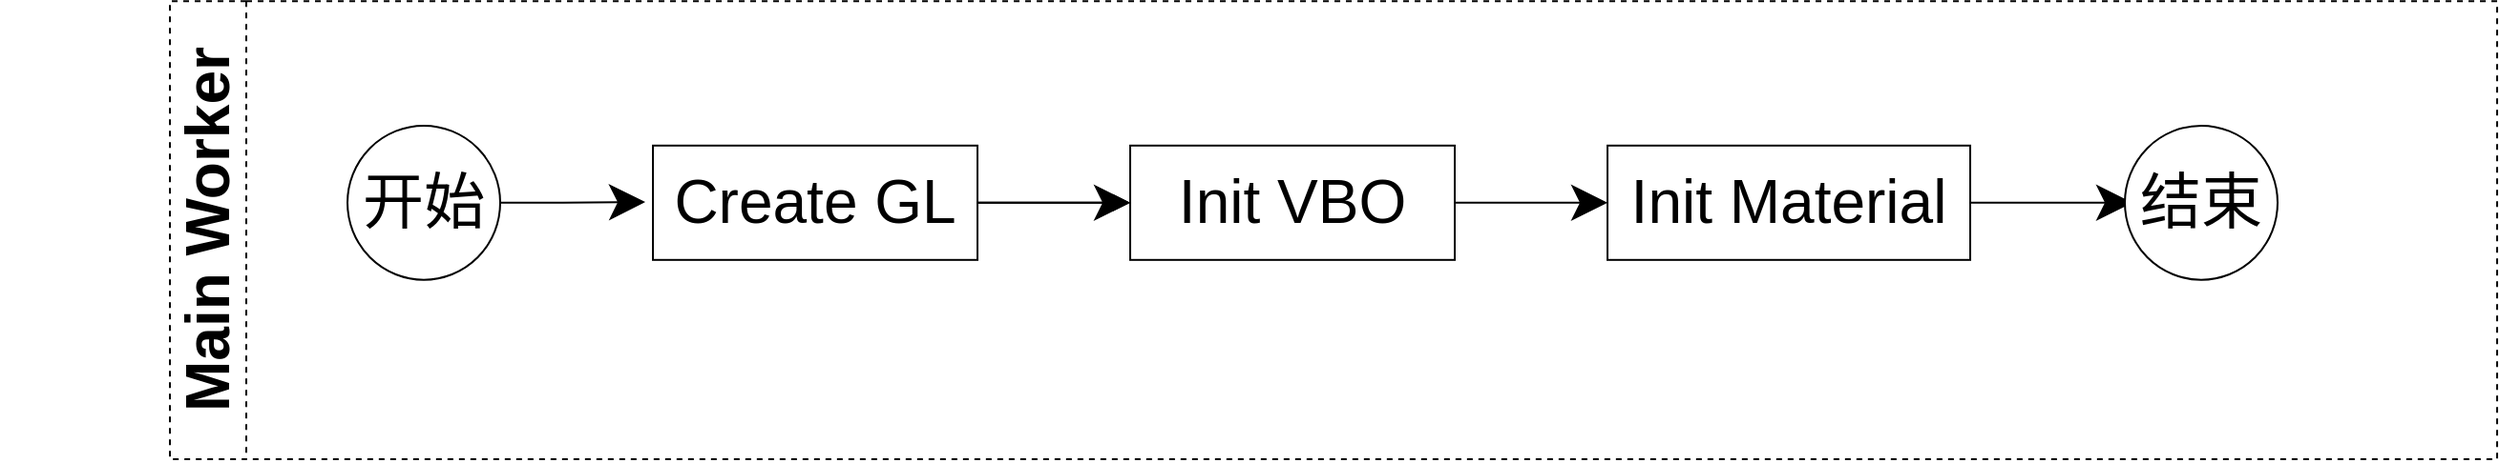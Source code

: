 <mxfile version="14.6.13" type="device"><diagram id="prtHgNgQTEPvFCAcTncT" name="Page-1"><mxGraphModel dx="3039" dy="1704" grid="1" gridSize="10" guides="1" tooltips="1" connect="1" arrows="1" fold="1" page="1" pageScale="1" pageWidth="827" pageHeight="1169" math="0" shadow="0"><root><mxCell id="0"/><mxCell id="1" parent="0"/><mxCell id="dNxyNK7c78bLwvsdeMH5-19" value="&lt;font style=&quot;font-size: 32px&quot;&gt;Main Worker&lt;/font&gt;" style="swimlane;html=1;childLayout=stackLayout;resizeParent=1;resizeParentMax=0;horizontal=0;startSize=40;horizontalStack=0;fontSize=22;dashed=1;" parent="1" vertex="1"><mxGeometry x="31" y="9.58" width="1219" height="240.42" as="geometry"><mxRectangle x="120" y="120" width="30" height="50" as="alternateBounds"/></mxGeometry></mxCell><mxCell id="dNxyNK7c78bLwvsdeMH5-35" style="edgeStyle=orthogonalEdgeStyle;rounded=0;orthogonalLoop=1;jettySize=auto;html=1;endArrow=classic;endFill=1;fontSize=22;" parent="1" edge="1"><mxGeometry relative="1" as="geometry"><mxPoint x="-50" y="64.59" as="sourcePoint"/><mxPoint x="-49.966" y="64.59" as="targetPoint"/></mxGeometry></mxCell><mxCell id="4QFXBRudnbNiF40zY8DR-7" value="" style="edgeStyle=orthogonalEdgeStyle;rounded=0;orthogonalLoop=1;jettySize=auto;html=1;fontSize=32;endSize=16;startSize=16;" parent="1" source="dNxyNK7c78bLwvsdeMH5-23" edge="1"><mxGeometry relative="1" as="geometry"><mxPoint x="280" y="115" as="targetPoint"/></mxGeometry></mxCell><mxCell id="dNxyNK7c78bLwvsdeMH5-23" value="开始" style="ellipse;whiteSpace=wrap;html=1;fontSize=32;" parent="1" vertex="1"><mxGeometry x="124" y="75.0" width="80" height="80.83" as="geometry"/></mxCell><mxCell id="4QFXBRudnbNiF40zY8DR-14" value="" style="edgeStyle=orthogonalEdgeStyle;rounded=0;orthogonalLoop=1;jettySize=auto;html=1;fontSize=32;" parent="1" source="4QFXBRudnbNiF40zY8DR-11" target="4QFXBRudnbNiF40zY8DR-13" edge="1"><mxGeometry relative="1" as="geometry"/></mxCell><mxCell id="4QFXBRudnbNiF40zY8DR-15" value="" style="edgeStyle=orthogonalEdgeStyle;rounded=0;orthogonalLoop=1;jettySize=auto;html=1;fontSize=32;endSize=16;startSize=16;" parent="1" source="4QFXBRudnbNiF40zY8DR-11" target="4QFXBRudnbNiF40zY8DR-13" edge="1"><mxGeometry relative="1" as="geometry"/></mxCell><mxCell id="4QFXBRudnbNiF40zY8DR-11" value="Create GL" style="whiteSpace=wrap;html=1;fontSize=32;" parent="1" vertex="1"><mxGeometry x="284" y="85.41" width="170" height="60" as="geometry"/></mxCell><mxCell id="4QFXBRudnbNiF40zY8DR-19" value="" style="edgeStyle=orthogonalEdgeStyle;rounded=0;orthogonalLoop=1;jettySize=auto;html=1;fontSize=32;startSize=16;endSize=16;" parent="1" source="4QFXBRudnbNiF40zY8DR-13" target="4QFXBRudnbNiF40zY8DR-18" edge="1"><mxGeometry relative="1" as="geometry"/></mxCell><mxCell id="4QFXBRudnbNiF40zY8DR-13" value="Init VBO" style="whiteSpace=wrap;html=1;fontSize=32;" parent="1" vertex="1"><mxGeometry x="534" y="85.41" width="170" height="60" as="geometry"/></mxCell><mxCell id="4QFXBRudnbNiF40zY8DR-21" value="" style="edgeStyle=orthogonalEdgeStyle;rounded=0;orthogonalLoop=1;jettySize=auto;html=1;fontSize=32;startSize=16;endSize=16;" parent="1" source="4QFXBRudnbNiF40zY8DR-18" edge="1"><mxGeometry relative="1" as="geometry"><mxPoint x="1059.0" y="115.41" as="targetPoint"/></mxGeometry></mxCell><mxCell id="4QFXBRudnbNiF40zY8DR-18" value="Init Material" style="whiteSpace=wrap;html=1;fontSize=32;" parent="1" vertex="1"><mxGeometry x="784" y="85.41" width="190" height="60" as="geometry"/></mxCell><mxCell id="4QFXBRudnbNiF40zY8DR-22" value="结束" style="ellipse;whiteSpace=wrap;html=1;fontSize=32;" parent="1" vertex="1"><mxGeometry x="1055" y="75.0" width="80" height="80.83" as="geometry"/></mxCell></root></mxGraphModel></diagram></mxfile>